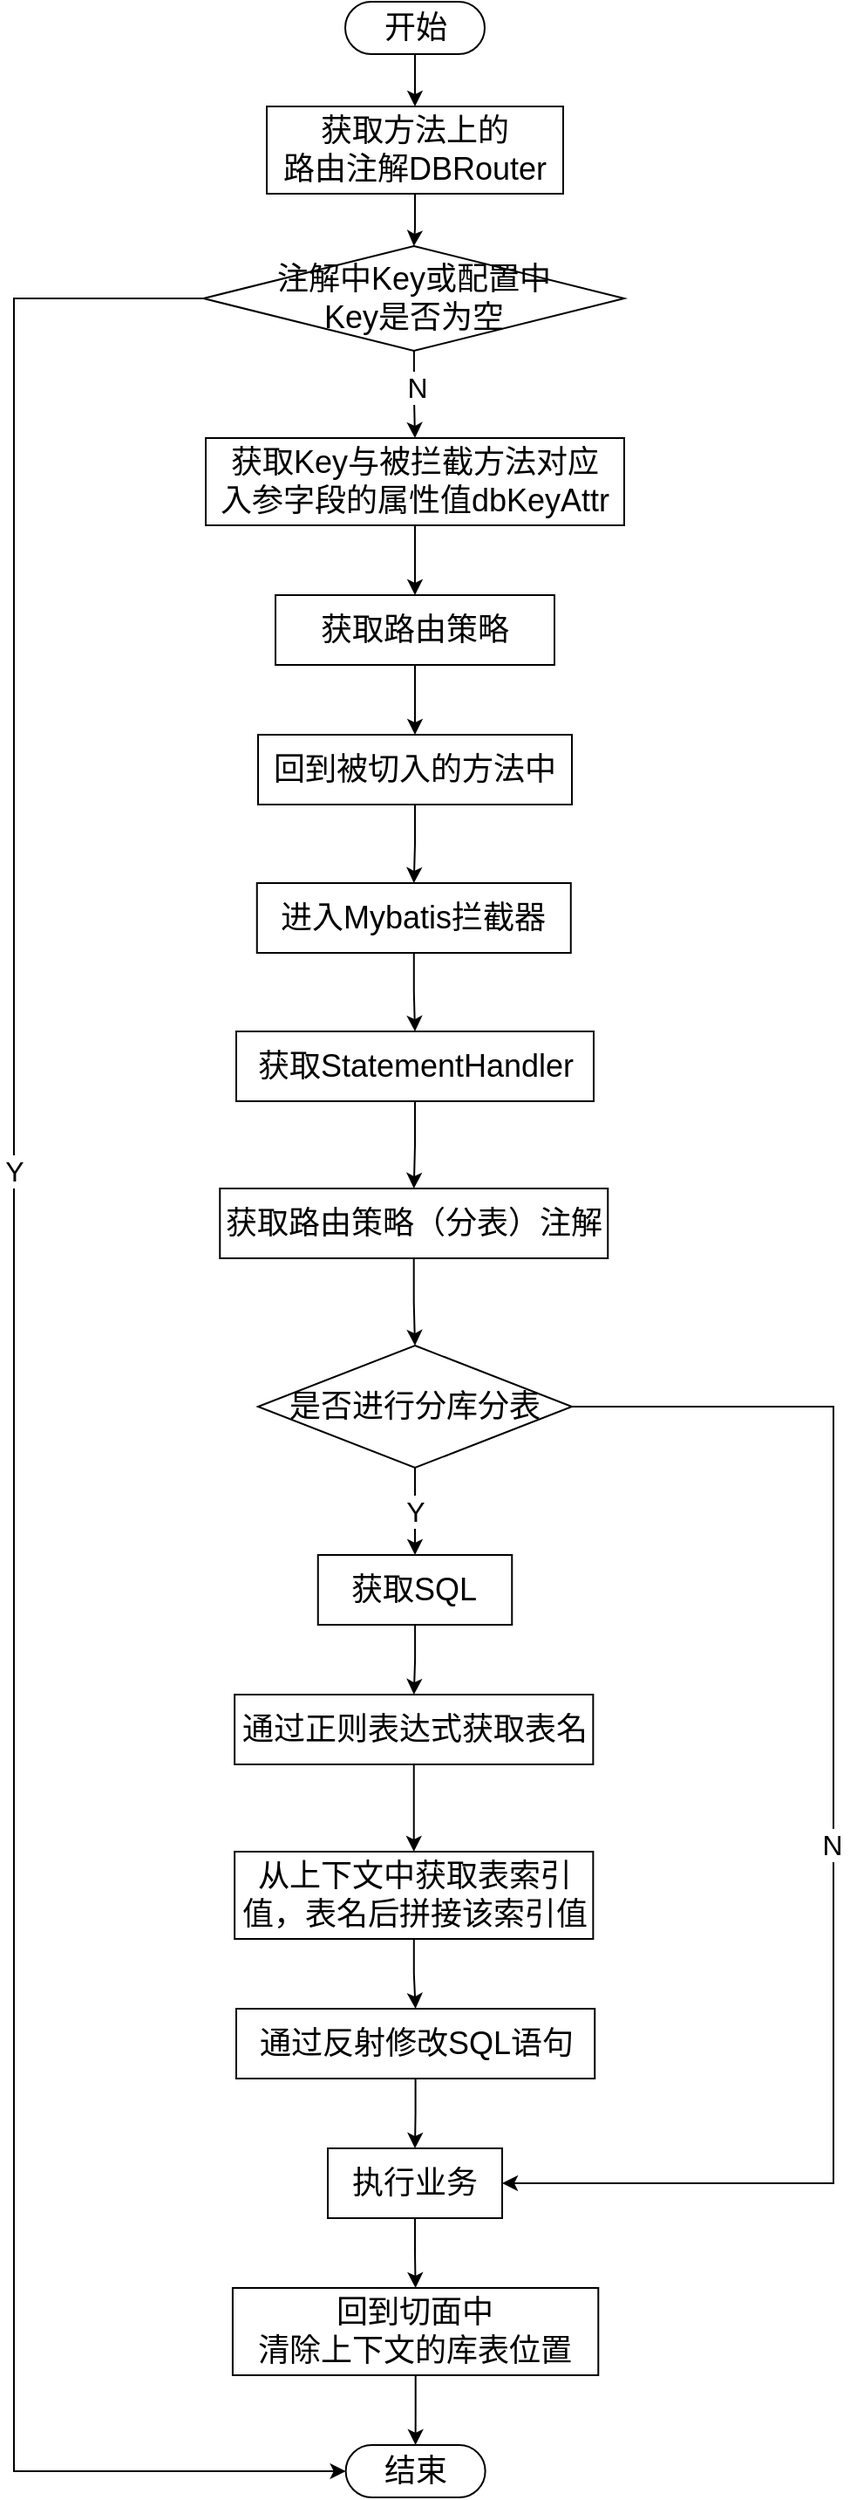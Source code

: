 <mxfile version="14.5.1" type="device"><diagram id="L_J_1wXWo6oXDQzEX3ZC" name="第 1 页"><mxGraphModel dx="1880" dy="1012" grid="1" gridSize="10" guides="1" tooltips="1" connect="1" arrows="1" fold="1" page="1" pageScale="1" pageWidth="827" pageHeight="1169" math="0" shadow="0"><root><mxCell id="0"/><mxCell id="1" parent="0"/><mxCell id="HDsK0MzpA5BUEfUMjKRR-6" value="" style="edgeStyle=orthogonalEdgeStyle;rounded=0;orthogonalLoop=1;jettySize=auto;html=1;" edge="1" parent="1" source="HDsK0MzpA5BUEfUMjKRR-4" target="HDsK0MzpA5BUEfUMjKRR-5"><mxGeometry relative="1" as="geometry"/></mxCell><mxCell id="HDsK0MzpA5BUEfUMjKRR-4" value="&lt;font style=&quot;font-size: 18px&quot;&gt;开始&lt;/font&gt;" style="html=1;dashed=0;whitespace=wrap;shape=mxgraph.dfd.start" vertex="1" parent="1"><mxGeometry x="320" y="40" width="80" height="30" as="geometry"/></mxCell><mxCell id="HDsK0MzpA5BUEfUMjKRR-9" style="edgeStyle=orthogonalEdgeStyle;rounded=0;orthogonalLoop=1;jettySize=auto;html=1;entryX=0.5;entryY=0;entryDx=0;entryDy=0;" edge="1" parent="1" source="HDsK0MzpA5BUEfUMjKRR-5" target="HDsK0MzpA5BUEfUMjKRR-8"><mxGeometry relative="1" as="geometry"/></mxCell><mxCell id="HDsK0MzpA5BUEfUMjKRR-5" value="&lt;font style=&quot;font-size: 18px&quot;&gt;获取方法上的&lt;br&gt;路由注解DBRouter&lt;/font&gt;" style="whiteSpace=wrap;html=1;dashed=0;" vertex="1" parent="1"><mxGeometry x="275" y="100" width="170" height="50" as="geometry"/></mxCell><mxCell id="HDsK0MzpA5BUEfUMjKRR-11" value="" style="edgeStyle=orthogonalEdgeStyle;rounded=0;orthogonalLoop=1;jettySize=auto;html=1;" edge="1" parent="1" source="HDsK0MzpA5BUEfUMjKRR-8" target="HDsK0MzpA5BUEfUMjKRR-10"><mxGeometry relative="1" as="geometry"/></mxCell><mxCell id="HDsK0MzpA5BUEfUMjKRR-52" value="&lt;font style=&quot;font-size: 16px&quot;&gt;N&lt;/font&gt;" style="edgeLabel;html=1;align=center;verticalAlign=middle;resizable=0;points=[];" vertex="1" connectable="0" parent="HDsK0MzpA5BUEfUMjKRR-11"><mxGeometry x="-0.301" y="-3" relative="1" as="geometry"><mxPoint x="4" y="3" as="offset"/></mxGeometry></mxCell><mxCell id="HDsK0MzpA5BUEfUMjKRR-48" style="edgeStyle=orthogonalEdgeStyle;rounded=0;orthogonalLoop=1;jettySize=auto;html=1;entryX=0;entryY=0.5;entryDx=0;entryDy=0;entryPerimeter=0;" edge="1" parent="1" source="HDsK0MzpA5BUEfUMjKRR-8" target="HDsK0MzpA5BUEfUMjKRR-44"><mxGeometry relative="1" as="geometry"><mxPoint x="120" y="950" as="targetPoint"/><Array as="points"><mxPoint x="130" y="210"/><mxPoint x="130" y="1455"/></Array></mxGeometry></mxCell><mxCell id="HDsK0MzpA5BUEfUMjKRR-51" value="&lt;font style=&quot;font-size: 16px&quot;&gt;Y&lt;/font&gt;" style="edgeLabel;html=1;align=center;verticalAlign=middle;resizable=0;points=[];" vertex="1" connectable="0" parent="HDsK0MzpA5BUEfUMjKRR-48"><mxGeometry x="-0.212" y="2" relative="1" as="geometry"><mxPoint x="-2" as="offset"/></mxGeometry></mxCell><mxCell id="HDsK0MzpA5BUEfUMjKRR-8" value="&lt;font style=&quot;font-size: 18px&quot;&gt;注解中Key或配置中&lt;br&gt;Key是否为空&lt;/font&gt;" style="rhombus;whiteSpace=wrap;html=1;" vertex="1" parent="1"><mxGeometry x="238.75" y="180" width="241.25" height="60" as="geometry"/></mxCell><mxCell id="HDsK0MzpA5BUEfUMjKRR-17" style="edgeStyle=orthogonalEdgeStyle;rounded=0;orthogonalLoop=1;jettySize=auto;html=1;" edge="1" parent="1" source="HDsK0MzpA5BUEfUMjKRR-10" target="HDsK0MzpA5BUEfUMjKRR-15"><mxGeometry relative="1" as="geometry"/></mxCell><mxCell id="HDsK0MzpA5BUEfUMjKRR-10" value="&lt;font style=&quot;font-size: 18px&quot;&gt;获取Key与被拦截方法对应&lt;br&gt;入参字段的属性值dbKeyAttr&lt;/font&gt;" style="whiteSpace=wrap;html=1;" vertex="1" parent="1"><mxGeometry x="240" y="290" width="240" height="50" as="geometry"/></mxCell><mxCell id="HDsK0MzpA5BUEfUMjKRR-19" style="edgeStyle=orthogonalEdgeStyle;rounded=0;orthogonalLoop=1;jettySize=auto;html=1;" edge="1" parent="1" source="HDsK0MzpA5BUEfUMjKRR-15" target="HDsK0MzpA5BUEfUMjKRR-18"><mxGeometry relative="1" as="geometry"/></mxCell><mxCell id="HDsK0MzpA5BUEfUMjKRR-15" value="&lt;font style=&quot;font-size: 18px&quot;&gt;获取路由策略&lt;/font&gt;" style="whiteSpace=wrap;html=1;" vertex="1" parent="1"><mxGeometry x="280" y="380" width="160" height="40" as="geometry"/></mxCell><mxCell id="HDsK0MzpA5BUEfUMjKRR-24" style="edgeStyle=orthogonalEdgeStyle;rounded=0;orthogonalLoop=1;jettySize=auto;html=1;entryX=0.5;entryY=0;entryDx=0;entryDy=0;" edge="1" parent="1" source="HDsK0MzpA5BUEfUMjKRR-18" target="HDsK0MzpA5BUEfUMjKRR-22"><mxGeometry relative="1" as="geometry"/></mxCell><mxCell id="HDsK0MzpA5BUEfUMjKRR-18" value="&lt;font style=&quot;font-size: 18px&quot;&gt;回到被切入的方法中&lt;/font&gt;" style="whiteSpace=wrap;html=1;" vertex="1" parent="1"><mxGeometry x="270" y="460" width="180" height="40" as="geometry"/></mxCell><mxCell id="HDsK0MzpA5BUEfUMjKRR-26" style="edgeStyle=orthogonalEdgeStyle;rounded=0;orthogonalLoop=1;jettySize=auto;html=1;" edge="1" parent="1" source="HDsK0MzpA5BUEfUMjKRR-22" target="HDsK0MzpA5BUEfUMjKRR-25"><mxGeometry relative="1" as="geometry"/></mxCell><mxCell id="HDsK0MzpA5BUEfUMjKRR-22" value="&lt;span style=&quot;font-size: 18px&quot;&gt;进入Mybatis拦截器&lt;/span&gt;" style="whiteSpace=wrap;html=1;" vertex="1" parent="1"><mxGeometry x="269.38" y="545" width="180" height="40" as="geometry"/></mxCell><mxCell id="HDsK0MzpA5BUEfUMjKRR-28" style="edgeStyle=orthogonalEdgeStyle;rounded=0;orthogonalLoop=1;jettySize=auto;html=1;entryX=0.5;entryY=0;entryDx=0;entryDy=0;" edge="1" parent="1" source="HDsK0MzpA5BUEfUMjKRR-25" target="HDsK0MzpA5BUEfUMjKRR-27"><mxGeometry relative="1" as="geometry"/></mxCell><mxCell id="HDsK0MzpA5BUEfUMjKRR-25" value="&lt;span style=&quot;font-size: 18px&quot;&gt;获取StatementHandler&lt;/span&gt;" style="whiteSpace=wrap;html=1;" vertex="1" parent="1"><mxGeometry x="257.5" y="630" width="205" height="40" as="geometry"/></mxCell><mxCell id="HDsK0MzpA5BUEfUMjKRR-31" style="edgeStyle=orthogonalEdgeStyle;rounded=0;orthogonalLoop=1;jettySize=auto;html=1;entryX=0.5;entryY=0;entryDx=0;entryDy=0;" edge="1" parent="1" source="HDsK0MzpA5BUEfUMjKRR-27" target="HDsK0MzpA5BUEfUMjKRR-30"><mxGeometry relative="1" as="geometry"/></mxCell><mxCell id="HDsK0MzpA5BUEfUMjKRR-27" value="&lt;span style=&quot;font-size: 18px&quot;&gt;获取路由策略（分表）注解&lt;/span&gt;" style="whiteSpace=wrap;html=1;" vertex="1" parent="1"><mxGeometry x="248.13" y="720" width="222.5" height="40" as="geometry"/></mxCell><mxCell id="HDsK0MzpA5BUEfUMjKRR-33" value="Y" style="edgeStyle=orthogonalEdgeStyle;rounded=0;orthogonalLoop=1;jettySize=auto;html=1;entryX=0.5;entryY=0;entryDx=0;entryDy=0;fontSize=16;" edge="1" parent="1" source="HDsK0MzpA5BUEfUMjKRR-30" target="HDsK0MzpA5BUEfUMjKRR-32"><mxGeometry relative="1" as="geometry"/></mxCell><mxCell id="HDsK0MzpA5BUEfUMjKRR-46" style="edgeStyle=orthogonalEdgeStyle;rounded=0;orthogonalLoop=1;jettySize=auto;html=1;entryX=1;entryY=0.5;entryDx=0;entryDy=0;" edge="1" parent="1" source="HDsK0MzpA5BUEfUMjKRR-30" target="HDsK0MzpA5BUEfUMjKRR-40"><mxGeometry relative="1" as="geometry"><mxPoint x="570" y="1120" as="targetPoint"/><Array as="points"><mxPoint x="600" y="845"/><mxPoint x="600" y="1290"/></Array></mxGeometry></mxCell><mxCell id="HDsK0MzpA5BUEfUMjKRR-47" value="&lt;font style=&quot;font-size: 16px&quot;&gt;N&lt;/font&gt;" style="edgeLabel;html=1;align=center;verticalAlign=middle;resizable=0;points=[];" vertex="1" connectable="0" parent="HDsK0MzpA5BUEfUMjKRR-46"><mxGeometry x="0.021" y="3" relative="1" as="geometry"><mxPoint x="-4" as="offset"/></mxGeometry></mxCell><mxCell id="HDsK0MzpA5BUEfUMjKRR-30" value="&lt;span style=&quot;font-size: 18px&quot;&gt;是否进行分库分表&lt;/span&gt;" style="rhombus;whiteSpace=wrap;html=1;" vertex="1" parent="1"><mxGeometry x="270" y="810" width="180" height="70" as="geometry"/></mxCell><mxCell id="HDsK0MzpA5BUEfUMjKRR-35" style="edgeStyle=orthogonalEdgeStyle;rounded=0;orthogonalLoop=1;jettySize=auto;html=1;" edge="1" parent="1" source="HDsK0MzpA5BUEfUMjKRR-32" target="HDsK0MzpA5BUEfUMjKRR-34"><mxGeometry relative="1" as="geometry"/></mxCell><mxCell id="HDsK0MzpA5BUEfUMjKRR-32" value="&lt;span style=&quot;font-size: 18px&quot;&gt;获取SQL&lt;/span&gt;" style="whiteSpace=wrap;html=1;" vertex="1" parent="1"><mxGeometry x="304.38" y="930" width="111.25" height="40" as="geometry"/></mxCell><mxCell id="HDsK0MzpA5BUEfUMjKRR-37" style="edgeStyle=orthogonalEdgeStyle;rounded=0;orthogonalLoop=1;jettySize=auto;html=1;" edge="1" parent="1" source="HDsK0MzpA5BUEfUMjKRR-34" target="HDsK0MzpA5BUEfUMjKRR-36"><mxGeometry relative="1" as="geometry"/></mxCell><mxCell id="HDsK0MzpA5BUEfUMjKRR-34" value="&lt;span style=&quot;font-size: 18px&quot;&gt;通过正则表达式获取表名&lt;/span&gt;" style="whiteSpace=wrap;html=1;" vertex="1" parent="1"><mxGeometry x="256.56" y="1010" width="205.62" height="40" as="geometry"/></mxCell><mxCell id="HDsK0MzpA5BUEfUMjKRR-39" style="edgeStyle=orthogonalEdgeStyle;rounded=0;orthogonalLoop=1;jettySize=auto;html=1;entryX=0.5;entryY=0;entryDx=0;entryDy=0;" edge="1" parent="1" source="HDsK0MzpA5BUEfUMjKRR-36" target="HDsK0MzpA5BUEfUMjKRR-38"><mxGeometry relative="1" as="geometry"/></mxCell><mxCell id="HDsK0MzpA5BUEfUMjKRR-36" value="&lt;span style=&quot;font-size: 18px&quot;&gt;从上下文中获取表索引值，表名后拼接该索引值&lt;/span&gt;" style="whiteSpace=wrap;html=1;" vertex="1" parent="1"><mxGeometry x="256.56" y="1100" width="205.62" height="50" as="geometry"/></mxCell><mxCell id="HDsK0MzpA5BUEfUMjKRR-41" style="edgeStyle=orthogonalEdgeStyle;rounded=0;orthogonalLoop=1;jettySize=auto;html=1;" edge="1" parent="1" source="HDsK0MzpA5BUEfUMjKRR-38" target="HDsK0MzpA5BUEfUMjKRR-40"><mxGeometry relative="1" as="geometry"/></mxCell><mxCell id="HDsK0MzpA5BUEfUMjKRR-38" value="&lt;span style=&quot;font-size: 18px&quot;&gt;通过反射修改SQL语句&lt;/span&gt;" style="whiteSpace=wrap;html=1;" vertex="1" parent="1"><mxGeometry x="257.5" y="1190" width="205.62" height="40" as="geometry"/></mxCell><mxCell id="HDsK0MzpA5BUEfUMjKRR-43" style="edgeStyle=orthogonalEdgeStyle;rounded=0;orthogonalLoop=1;jettySize=auto;html=1;entryX=0.5;entryY=0;entryDx=0;entryDy=0;" edge="1" parent="1" source="HDsK0MzpA5BUEfUMjKRR-40" target="HDsK0MzpA5BUEfUMjKRR-42"><mxGeometry relative="1" as="geometry"/></mxCell><mxCell id="HDsK0MzpA5BUEfUMjKRR-40" value="&lt;span style=&quot;font-size: 18px&quot;&gt;执行业务&lt;/span&gt;" style="whiteSpace=wrap;html=1;" vertex="1" parent="1"><mxGeometry x="310.01" y="1270" width="100" height="40" as="geometry"/></mxCell><mxCell id="HDsK0MzpA5BUEfUMjKRR-45" style="edgeStyle=orthogonalEdgeStyle;rounded=0;orthogonalLoop=1;jettySize=auto;html=1;entryX=0.5;entryY=0.5;entryDx=0;entryDy=-15;entryPerimeter=0;" edge="1" parent="1" source="HDsK0MzpA5BUEfUMjKRR-42" target="HDsK0MzpA5BUEfUMjKRR-44"><mxGeometry relative="1" as="geometry"/></mxCell><mxCell id="HDsK0MzpA5BUEfUMjKRR-42" value="&lt;span style=&quot;font-size: 18px&quot;&gt;回到切面中&lt;br&gt;清除上下文的库表位置&lt;br&gt;&lt;/span&gt;" style="whiteSpace=wrap;html=1;" vertex="1" parent="1"><mxGeometry x="255.46" y="1350" width="209.69" height="50" as="geometry"/></mxCell><mxCell id="HDsK0MzpA5BUEfUMjKRR-44" value="&lt;font style=&quot;font-size: 18px&quot;&gt;结束&lt;/font&gt;" style="html=1;dashed=0;whitespace=wrap;shape=mxgraph.dfd.start" vertex="1" parent="1"><mxGeometry x="320.31" y="1440" width="80" height="30" as="geometry"/></mxCell></root></mxGraphModel></diagram></mxfile>